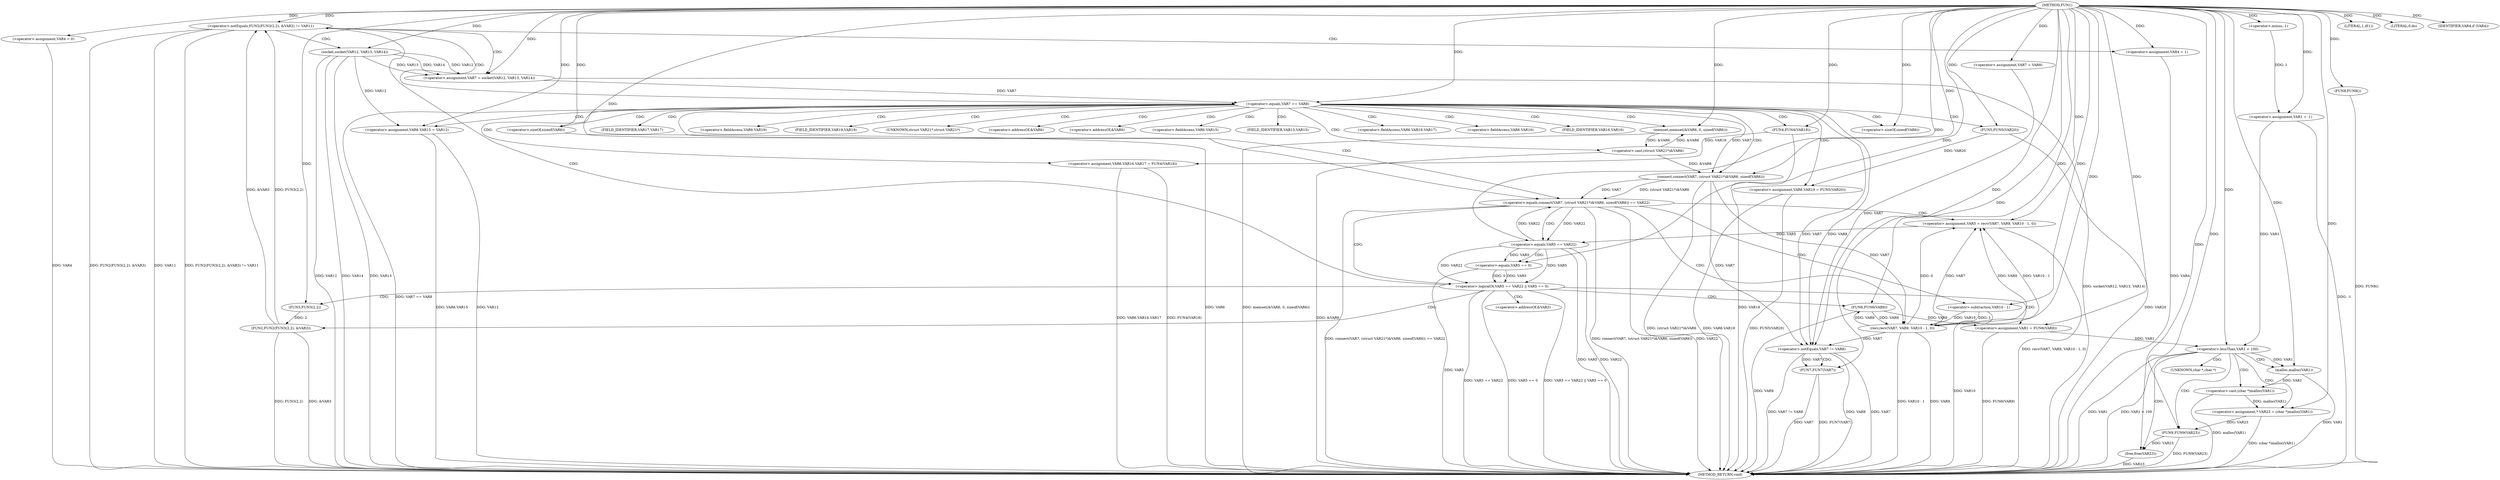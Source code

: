digraph FUN1 {  
"1000100" [label = "(METHOD,FUN1)" ]
"1000240" [label = "(METHOD_RETURN,void)" ]
"1000103" [label = "(<operator>.assignment,VAR1 = -1)" ]
"1000105" [label = "(<operator>.minus,-1)" ]
"1000108" [label = "(LITERAL,1,if(1))" ]
"1000113" [label = "(<operator>.assignment,VAR4 = 0)" ]
"1000119" [label = "(<operator>.assignment,VAR7 = VAR8)" ]
"1000126" [label = "(<operator>.notEquals,FUN2(FUN3(2,2), &VAR3) != VAR11)" ]
"1000127" [label = "(FUN2,FUN2(FUN3(2,2), &VAR3))" ]
"1000128" [label = "(FUN3,FUN3(2,2))" ]
"1000136" [label = "(<operator>.assignment,VAR4 = 1)" ]
"1000139" [label = "(<operator>.assignment,VAR7 = socket(VAR12, VAR13, VAR14))" ]
"1000141" [label = "(socket,socket(VAR12, VAR13, VAR14))" ]
"1000146" [label = "(<operator>.equals,VAR7 == VAR8)" ]
"1000151" [label = "(memset,memset(&VAR6, 0, sizeof(VAR6)))" ]
"1000155" [label = "(<operator>.sizeOf,sizeof(VAR6))" ]
"1000157" [label = "(<operator>.assignment,VAR6.VAR15 = VAR12)" ]
"1000162" [label = "(<operator>.assignment,VAR6.VAR16.VAR17 = FUN4(VAR18))" ]
"1000168" [label = "(FUN4,FUN4(VAR18))" ]
"1000170" [label = "(<operator>.assignment,VAR6.VAR19 = FUN5(VAR20))" ]
"1000174" [label = "(FUN5,FUN5(VAR20))" ]
"1000177" [label = "(<operator>.equals,connect(VAR7, (struct VAR21*)&VAR6, sizeof(VAR6)) == VAR22)" ]
"1000178" [label = "(connect,connect(VAR7, (struct VAR21*)&VAR6, sizeof(VAR6)))" ]
"1000180" [label = "(<operator>.cast,(struct VAR21*)&VAR6)" ]
"1000184" [label = "(<operator>.sizeOf,sizeof(VAR6))" ]
"1000189" [label = "(<operator>.assignment,VAR5 = recv(VAR7, VAR9, VAR10 - 1, 0))" ]
"1000191" [label = "(recv,recv(VAR7, VAR9, VAR10 - 1, 0))" ]
"1000194" [label = "(<operator>.subtraction,VAR10 - 1)" ]
"1000199" [label = "(<operator>.logicalOr,VAR5 == VAR22 || VAR5 == 0)" ]
"1000200" [label = "(<operator>.equals,VAR5 == VAR22)" ]
"1000203" [label = "(<operator>.equals,VAR5 == 0)" ]
"1000208" [label = "(<operator>.assignment,VAR1 = FUN6(VAR9))" ]
"1000210" [label = "(FUN6,FUN6(VAR9))" ]
"1000212" [label = "(LITERAL,0,do)" ]
"1000214" [label = "(<operator>.notEquals,VAR7 != VAR8)" ]
"1000218" [label = "(FUN7,FUN7(VAR7))" ]
"1000221" [label = "(IDENTIFIER,VAR4,if (VAR4))" ]
"1000223" [label = "(FUN8,FUN8())" ]
"1000225" [label = "(<operator>.lessThan,VAR1 < 100)" ]
"1000230" [label = "(<operator>.assignment,* VAR23 = (char *)malloc(VAR1))" ]
"1000232" [label = "(<operator>.cast,(char *)malloc(VAR1))" ]
"1000234" [label = "(malloc,malloc(VAR1))" ]
"1000236" [label = "(FUN9,FUN9(VAR23))" ]
"1000238" [label = "(free,free(VAR23))" ]
"1000131" [label = "(<operator>.addressOf,&VAR3)" ]
"1000152" [label = "(<operator>.addressOf,&VAR6)" ]
"1000158" [label = "(<operator>.fieldAccess,VAR6.VAR15)" ]
"1000160" [label = "(FIELD_IDENTIFIER,VAR15,VAR15)" ]
"1000163" [label = "(<operator>.fieldAccess,VAR6.VAR16.VAR17)" ]
"1000164" [label = "(<operator>.fieldAccess,VAR6.VAR16)" ]
"1000166" [label = "(FIELD_IDENTIFIER,VAR16,VAR16)" ]
"1000167" [label = "(FIELD_IDENTIFIER,VAR17,VAR17)" ]
"1000171" [label = "(<operator>.fieldAccess,VAR6.VAR19)" ]
"1000173" [label = "(FIELD_IDENTIFIER,VAR19,VAR19)" ]
"1000181" [label = "(UNKNOWN,struct VAR21*,struct VAR21*)" ]
"1000182" [label = "(<operator>.addressOf,&VAR6)" ]
"1000233" [label = "(UNKNOWN,char *,char *)" ]
  "1000223" -> "1000240"  [ label = "DDG: FUN8()"] 
  "1000184" -> "1000240"  [ label = "DDG: VAR6"] 
  "1000126" -> "1000240"  [ label = "DDG: FUN2(FUN3(2,2), &VAR3)"] 
  "1000126" -> "1000240"  [ label = "DDG: VAR11"] 
  "1000127" -> "1000240"  [ label = "DDG: FUN3(2,2)"] 
  "1000157" -> "1000240"  [ label = "DDG: VAR12"] 
  "1000180" -> "1000240"  [ label = "DDG: &VAR6"] 
  "1000177" -> "1000240"  [ label = "DDG: connect(VAR7, (struct VAR21*)&VAR6, sizeof(VAR6))"] 
  "1000162" -> "1000240"  [ label = "DDG: FUN4(VAR18)"] 
  "1000177" -> "1000240"  [ label = "DDG: VAR22"] 
  "1000126" -> "1000240"  [ label = "DDG: FUN2(FUN3(2,2), &VAR3) != VAR11"] 
  "1000141" -> "1000240"  [ label = "DDG: VAR12"] 
  "1000225" -> "1000240"  [ label = "DDG: VAR1 < 100"] 
  "1000191" -> "1000240"  [ label = "DDG: VAR10 - 1"] 
  "1000200" -> "1000240"  [ label = "DDG: VAR5"] 
  "1000208" -> "1000240"  [ label = "DDG: FUN6(VAR9)"] 
  "1000236" -> "1000240"  [ label = "DDG: FUN9(VAR23)"] 
  "1000151" -> "1000240"  [ label = "DDG: memset(&VAR6, 0, sizeof(VAR6))"] 
  "1000238" -> "1000240"  [ label = "DDG: VAR23"] 
  "1000168" -> "1000240"  [ label = "DDG: VAR18"] 
  "1000234" -> "1000240"  [ label = "DDG: VAR1"] 
  "1000199" -> "1000240"  [ label = "DDG: VAR5 == VAR22"] 
  "1000214" -> "1000240"  [ label = "DDG: VAR8"] 
  "1000103" -> "1000240"  [ label = "DDG: -1"] 
  "1000225" -> "1000240"  [ label = "DDG: VAR1"] 
  "1000218" -> "1000240"  [ label = "DDG: VAR7"] 
  "1000214" -> "1000240"  [ label = "DDG: VAR7 != VAR8"] 
  "1000113" -> "1000240"  [ label = "DDG: VAR4"] 
  "1000139" -> "1000240"  [ label = "DDG: socket(VAR12, VAR13, VAR14)"] 
  "1000194" -> "1000240"  [ label = "DDG: VAR10"] 
  "1000141" -> "1000240"  [ label = "DDG: VAR14"] 
  "1000157" -> "1000240"  [ label = "DDG: VAR6.VAR15"] 
  "1000189" -> "1000240"  [ label = "DDG: recv(VAR7, VAR9, VAR10 - 1, 0)"] 
  "1000178" -> "1000240"  [ label = "DDG: (struct VAR21*)&VAR6"] 
  "1000218" -> "1000240"  [ label = "DDG: FUN7(VAR7)"] 
  "1000199" -> "1000240"  [ label = "DDG: VAR5 == 0"] 
  "1000199" -> "1000240"  [ label = "DDG: VAR5 == VAR22 || VAR5 == 0"] 
  "1000230" -> "1000240"  [ label = "DDG: (char *)malloc(VAR1)"] 
  "1000191" -> "1000240"  [ label = "DDG: VAR9"] 
  "1000210" -> "1000240"  [ label = "DDG: VAR9"] 
  "1000232" -> "1000240"  [ label = "DDG: malloc(VAR1)"] 
  "1000170" -> "1000240"  [ label = "DDG: VAR6.VAR19"] 
  "1000141" -> "1000240"  [ label = "DDG: VAR13"] 
  "1000214" -> "1000240"  [ label = "DDG: VAR7"] 
  "1000177" -> "1000240"  [ label = "DDG: connect(VAR7, (struct VAR21*)&VAR6, sizeof(VAR6)) == VAR22"] 
  "1000162" -> "1000240"  [ label = "DDG: VAR6.VAR16.VAR17"] 
  "1000146" -> "1000240"  [ label = "DDG: VAR7 == VAR8"] 
  "1000170" -> "1000240"  [ label = "DDG: FUN5(VAR20)"] 
  "1000136" -> "1000240"  [ label = "DDG: VAR4"] 
  "1000174" -> "1000240"  [ label = "DDG: VAR20"] 
  "1000203" -> "1000240"  [ label = "DDG: VAR5"] 
  "1000127" -> "1000240"  [ label = "DDG: &VAR3"] 
  "1000200" -> "1000240"  [ label = "DDG: VAR22"] 
  "1000105" -> "1000103"  [ label = "DDG: 1"] 
  "1000100" -> "1000103"  [ label = "DDG: "] 
  "1000100" -> "1000105"  [ label = "DDG: "] 
  "1000100" -> "1000108"  [ label = "DDG: "] 
  "1000100" -> "1000113"  [ label = "DDG: "] 
  "1000100" -> "1000119"  [ label = "DDG: "] 
  "1000127" -> "1000126"  [ label = "DDG: FUN3(2,2)"] 
  "1000127" -> "1000126"  [ label = "DDG: &VAR3"] 
  "1000128" -> "1000127"  [ label = "DDG: 2"] 
  "1000100" -> "1000128"  [ label = "DDG: "] 
  "1000100" -> "1000126"  [ label = "DDG: "] 
  "1000100" -> "1000136"  [ label = "DDG: "] 
  "1000141" -> "1000139"  [ label = "DDG: VAR12"] 
  "1000141" -> "1000139"  [ label = "DDG: VAR13"] 
  "1000141" -> "1000139"  [ label = "DDG: VAR14"] 
  "1000100" -> "1000139"  [ label = "DDG: "] 
  "1000100" -> "1000141"  [ label = "DDG: "] 
  "1000139" -> "1000146"  [ label = "DDG: VAR7"] 
  "1000100" -> "1000146"  [ label = "DDG: "] 
  "1000180" -> "1000151"  [ label = "DDG: &VAR6"] 
  "1000100" -> "1000151"  [ label = "DDG: "] 
  "1000100" -> "1000155"  [ label = "DDG: "] 
  "1000141" -> "1000157"  [ label = "DDG: VAR12"] 
  "1000100" -> "1000157"  [ label = "DDG: "] 
  "1000168" -> "1000162"  [ label = "DDG: VAR18"] 
  "1000100" -> "1000168"  [ label = "DDG: "] 
  "1000174" -> "1000170"  [ label = "DDG: VAR20"] 
  "1000100" -> "1000174"  [ label = "DDG: "] 
  "1000178" -> "1000177"  [ label = "DDG: VAR7"] 
  "1000178" -> "1000177"  [ label = "DDG: (struct VAR21*)&VAR6"] 
  "1000146" -> "1000178"  [ label = "DDG: VAR7"] 
  "1000100" -> "1000178"  [ label = "DDG: "] 
  "1000180" -> "1000178"  [ label = "DDG: &VAR6"] 
  "1000151" -> "1000180"  [ label = "DDG: &VAR6"] 
  "1000100" -> "1000184"  [ label = "DDG: "] 
  "1000200" -> "1000177"  [ label = "DDG: VAR22"] 
  "1000100" -> "1000177"  [ label = "DDG: "] 
  "1000191" -> "1000189"  [ label = "DDG: VAR7"] 
  "1000191" -> "1000189"  [ label = "DDG: VAR9"] 
  "1000191" -> "1000189"  [ label = "DDG: VAR10 - 1"] 
  "1000191" -> "1000189"  [ label = "DDG: 0"] 
  "1000100" -> "1000189"  [ label = "DDG: "] 
  "1000178" -> "1000191"  [ label = "DDG: VAR7"] 
  "1000100" -> "1000191"  [ label = "DDG: "] 
  "1000210" -> "1000191"  [ label = "DDG: VAR9"] 
  "1000194" -> "1000191"  [ label = "DDG: VAR10"] 
  "1000194" -> "1000191"  [ label = "DDG: 1"] 
  "1000100" -> "1000194"  [ label = "DDG: "] 
  "1000200" -> "1000199"  [ label = "DDG: VAR5"] 
  "1000200" -> "1000199"  [ label = "DDG: VAR22"] 
  "1000189" -> "1000200"  [ label = "DDG: VAR5"] 
  "1000100" -> "1000200"  [ label = "DDG: "] 
  "1000177" -> "1000200"  [ label = "DDG: VAR22"] 
  "1000203" -> "1000199"  [ label = "DDG: VAR5"] 
  "1000203" -> "1000199"  [ label = "DDG: 0"] 
  "1000200" -> "1000203"  [ label = "DDG: VAR5"] 
  "1000100" -> "1000203"  [ label = "DDG: "] 
  "1000210" -> "1000208"  [ label = "DDG: VAR9"] 
  "1000100" -> "1000208"  [ label = "DDG: "] 
  "1000191" -> "1000210"  [ label = "DDG: VAR9"] 
  "1000100" -> "1000210"  [ label = "DDG: "] 
  "1000100" -> "1000212"  [ label = "DDG: "] 
  "1000178" -> "1000214"  [ label = "DDG: VAR7"] 
  "1000119" -> "1000214"  [ label = "DDG: VAR7"] 
  "1000146" -> "1000214"  [ label = "DDG: VAR7"] 
  "1000191" -> "1000214"  [ label = "DDG: VAR7"] 
  "1000100" -> "1000214"  [ label = "DDG: "] 
  "1000146" -> "1000214"  [ label = "DDG: VAR8"] 
  "1000214" -> "1000218"  [ label = "DDG: VAR7"] 
  "1000100" -> "1000218"  [ label = "DDG: "] 
  "1000100" -> "1000221"  [ label = "DDG: "] 
  "1000100" -> "1000223"  [ label = "DDG: "] 
  "1000208" -> "1000225"  [ label = "DDG: VAR1"] 
  "1000103" -> "1000225"  [ label = "DDG: VAR1"] 
  "1000100" -> "1000225"  [ label = "DDG: "] 
  "1000232" -> "1000230"  [ label = "DDG: malloc(VAR1)"] 
  "1000100" -> "1000230"  [ label = "DDG: "] 
  "1000234" -> "1000232"  [ label = "DDG: VAR1"] 
  "1000225" -> "1000234"  [ label = "DDG: VAR1"] 
  "1000100" -> "1000234"  [ label = "DDG: "] 
  "1000230" -> "1000236"  [ label = "DDG: VAR23"] 
  "1000100" -> "1000236"  [ label = "DDG: "] 
  "1000236" -> "1000238"  [ label = "DDG: VAR23"] 
  "1000100" -> "1000238"  [ label = "DDG: "] 
  "1000126" -> "1000141"  [ label = "CDG: "] 
  "1000126" -> "1000139"  [ label = "CDG: "] 
  "1000126" -> "1000146"  [ label = "CDG: "] 
  "1000126" -> "1000136"  [ label = "CDG: "] 
  "1000146" -> "1000164"  [ label = "CDG: "] 
  "1000146" -> "1000174"  [ label = "CDG: "] 
  "1000146" -> "1000182"  [ label = "CDG: "] 
  "1000146" -> "1000166"  [ label = "CDG: "] 
  "1000146" -> "1000180"  [ label = "CDG: "] 
  "1000146" -> "1000157"  [ label = "CDG: "] 
  "1000146" -> "1000167"  [ label = "CDG: "] 
  "1000146" -> "1000151"  [ label = "CDG: "] 
  "1000146" -> "1000160"  [ label = "CDG: "] 
  "1000146" -> "1000152"  [ label = "CDG: "] 
  "1000146" -> "1000163"  [ label = "CDG: "] 
  "1000146" -> "1000168"  [ label = "CDG: "] 
  "1000146" -> "1000178"  [ label = "CDG: "] 
  "1000146" -> "1000173"  [ label = "CDG: "] 
  "1000146" -> "1000158"  [ label = "CDG: "] 
  "1000146" -> "1000155"  [ label = "CDG: "] 
  "1000146" -> "1000170"  [ label = "CDG: "] 
  "1000146" -> "1000171"  [ label = "CDG: "] 
  "1000146" -> "1000184"  [ label = "CDG: "] 
  "1000146" -> "1000177"  [ label = "CDG: "] 
  "1000146" -> "1000162"  [ label = "CDG: "] 
  "1000146" -> "1000181"  [ label = "CDG: "] 
  "1000177" -> "1000200"  [ label = "CDG: "] 
  "1000177" -> "1000191"  [ label = "CDG: "] 
  "1000177" -> "1000199"  [ label = "CDG: "] 
  "1000177" -> "1000194"  [ label = "CDG: "] 
  "1000177" -> "1000189"  [ label = "CDG: "] 
  "1000199" -> "1000208"  [ label = "CDG: "] 
  "1000199" -> "1000210"  [ label = "CDG: "] 
  "1000199" -> "1000127"  [ label = "CDG: "] 
  "1000199" -> "1000128"  [ label = "CDG: "] 
  "1000199" -> "1000126"  [ label = "CDG: "] 
  "1000199" -> "1000131"  [ label = "CDG: "] 
  "1000200" -> "1000203"  [ label = "CDG: "] 
  "1000214" -> "1000218"  [ label = "CDG: "] 
  "1000225" -> "1000238"  [ label = "CDG: "] 
  "1000225" -> "1000233"  [ label = "CDG: "] 
  "1000225" -> "1000236"  [ label = "CDG: "] 
  "1000225" -> "1000232"  [ label = "CDG: "] 
  "1000225" -> "1000230"  [ label = "CDG: "] 
  "1000225" -> "1000234"  [ label = "CDG: "] 
}
